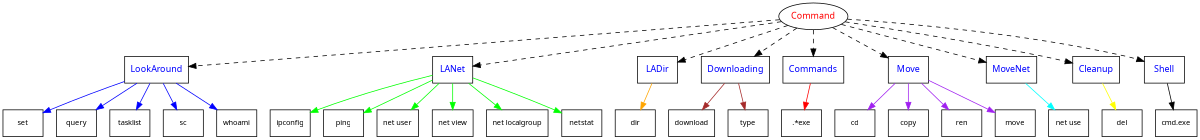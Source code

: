 digraph CommandAbstraction {
  size = "8,8"
  node [shape=box,fontname="ArialMT",fontcolor=black,fontsize=10];
  edge [style=dashed,color=black];
    Command -> { LookAround LANet LADir Downloading Commands Move MoveNet Cleanup Shell};
  Command [shape=oval,fontname="ArialMT",fontcolor=red,fontsize=12];
  edge [style=solid,color=blue];
    "LookAround" -> {set query tasklist sc whoami}; 
  edge [style=solid,color=green];
    "LANet" -> { ipconfig ping "net user" "net view" "net localgroup" netstat};
  edge [style=solid,color=orange];
    "LADir" -> { dir };
  edge [style=solid,color=brown];
    "Downloading" -> { download type };
  edge [style=solid,color=red];
    "Commands" -> { ".*exe" }
  edge [style=solid,color=purple];
    "Move" -> {  cd copy ren move  };
  edge [style=solid,color=aqua];
    "MoveNet" -> {"net use"};
  edge [style=solid,color=yellow];
    "Cleanup" -> { "del" };
  edge [style=solid,color=black];
    "Shell"   -> { "cmd.exe" };
  LookAround, LANet, LADir, Downloading, Commands, Move, MoveNet, Cleanup, Shell [shape=box,fontname="ArialMT",fontcolor=blue,fontsize=12];
//  {rank=same; set ping}
}
